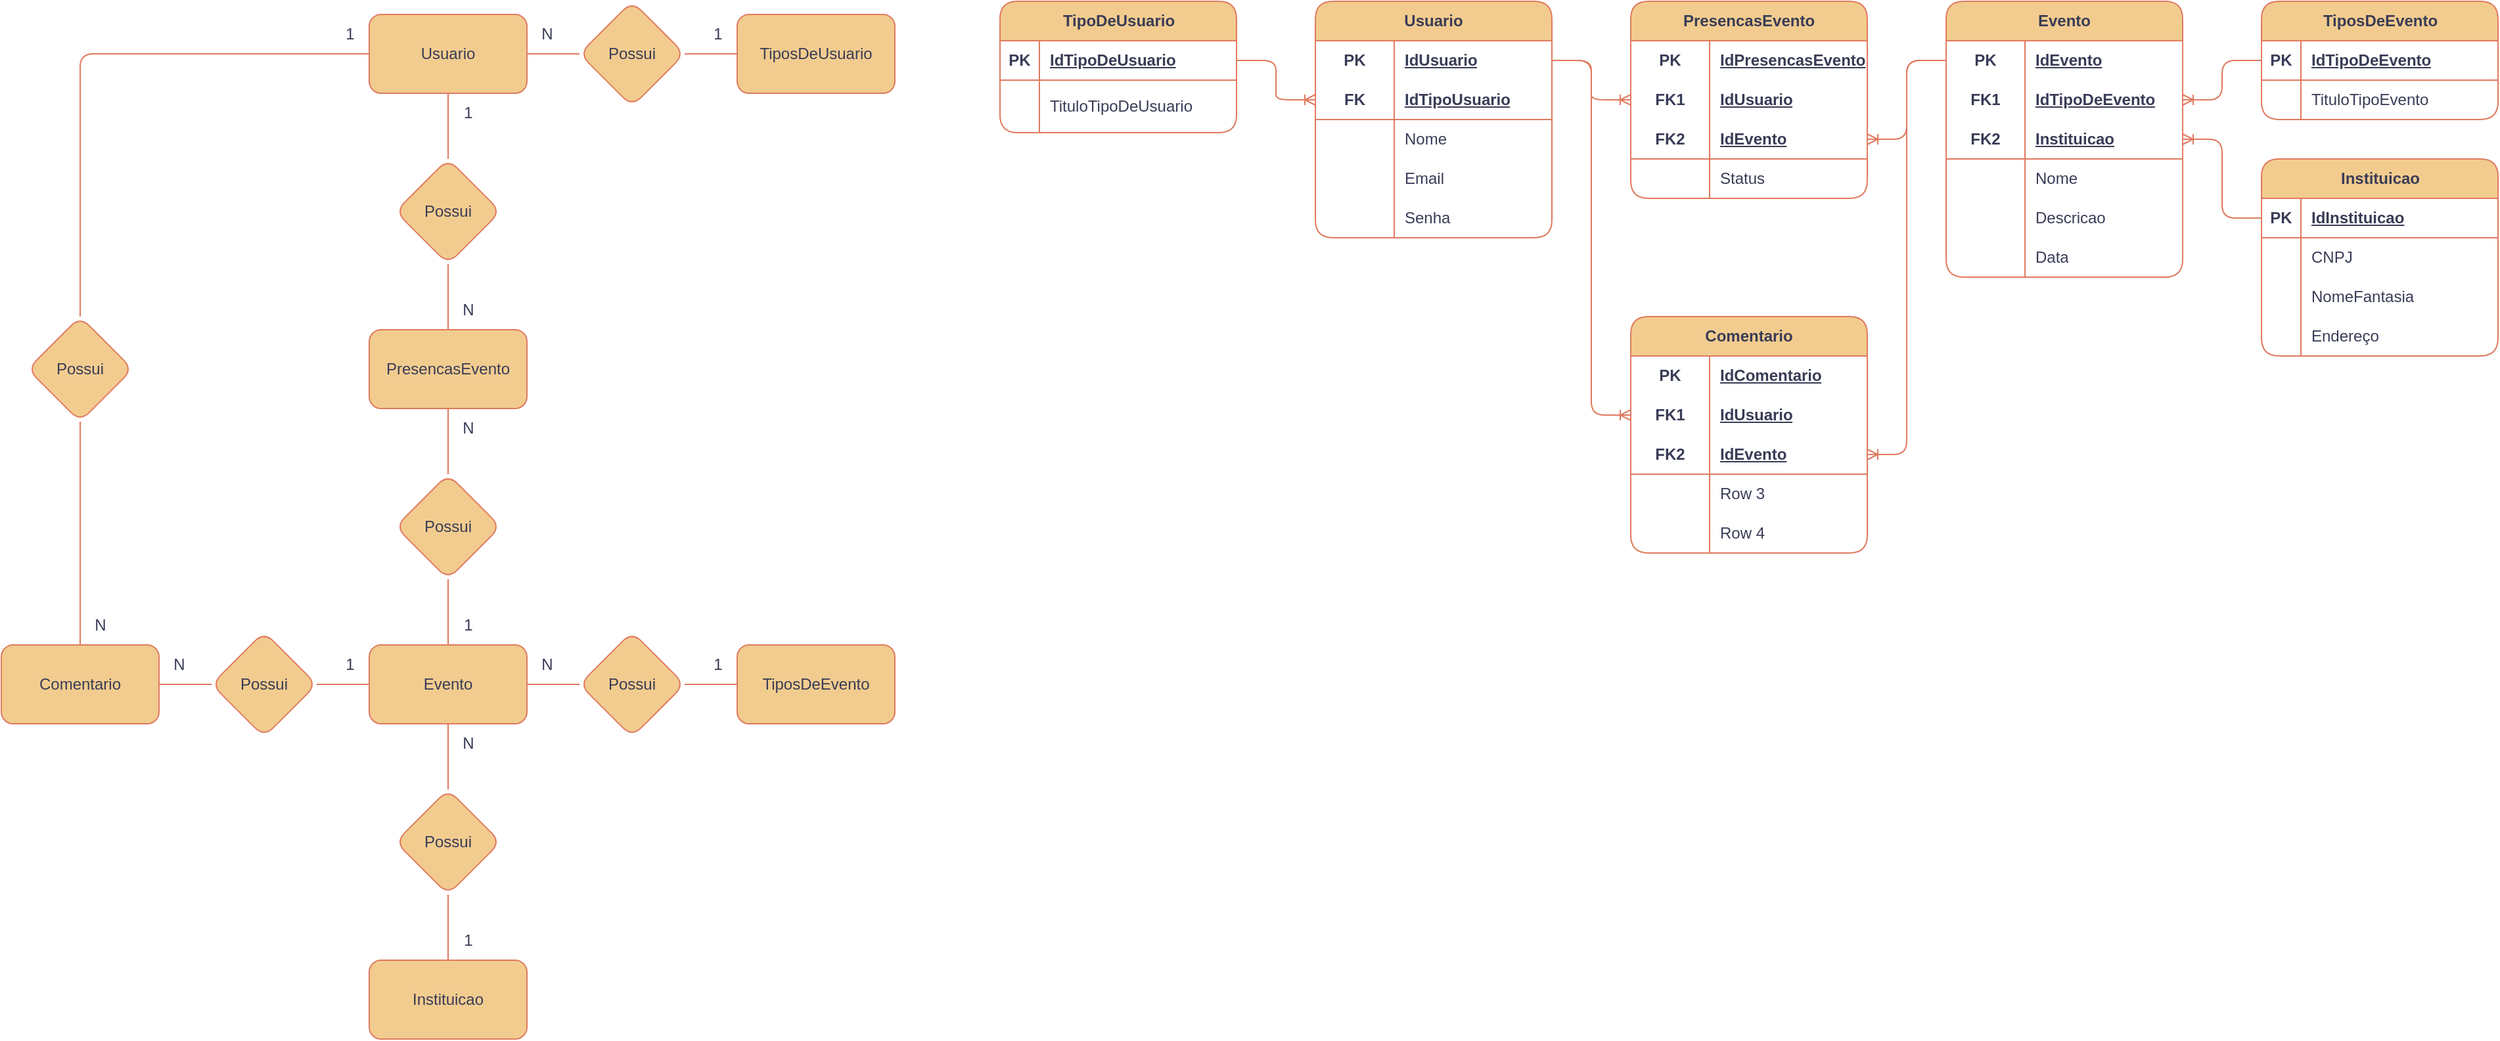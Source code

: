 <mxfile version="21.6.8" type="device">
  <diagram name="Página-1" id="lnvnW1QZUYGKc-hK9_hn">
    <mxGraphModel dx="1877" dy="542" grid="1" gridSize="10" guides="1" tooltips="1" connect="1" arrows="1" fold="1" page="1" pageScale="1" pageWidth="827" pageHeight="1169" math="0" shadow="0">
      <root>
        <mxCell id="0" />
        <mxCell id="1" parent="0" />
        <mxCell id="_QtvS3C5b3wOYwOxJB8v-13" value="" style="edgeStyle=orthogonalEdgeStyle;rounded=1;orthogonalLoop=1;jettySize=auto;html=1;endArrow=none;endFill=0;labelBackgroundColor=none;strokeColor=#E07A5F;fontColor=default;" parent="1" source="_QtvS3C5b3wOYwOxJB8v-1" target="_QtvS3C5b3wOYwOxJB8v-11" edge="1">
          <mxGeometry relative="1" as="geometry" />
        </mxCell>
        <mxCell id="_QtvS3C5b3wOYwOxJB8v-16" value="" style="edgeStyle=orthogonalEdgeStyle;rounded=1;orthogonalLoop=1;jettySize=auto;html=1;endArrow=none;endFill=0;labelBackgroundColor=none;strokeColor=#E07A5F;fontColor=default;" parent="1" source="_QtvS3C5b3wOYwOxJB8v-1" target="_QtvS3C5b3wOYwOxJB8v-15" edge="1">
          <mxGeometry relative="1" as="geometry" />
        </mxCell>
        <mxCell id="_QtvS3C5b3wOYwOxJB8v-34" style="edgeStyle=orthogonalEdgeStyle;rounded=1;orthogonalLoop=1;jettySize=auto;html=1;exitX=0;exitY=0.5;exitDx=0;exitDy=0;entryX=0.5;entryY=0;entryDx=0;entryDy=0;endArrow=none;endFill=0;labelBackgroundColor=none;strokeColor=#E07A5F;fontColor=default;" parent="1" source="_QtvS3C5b3wOYwOxJB8v-1" target="_QtvS3C5b3wOYwOxJB8v-33" edge="1">
          <mxGeometry relative="1" as="geometry" />
        </mxCell>
        <mxCell id="_QtvS3C5b3wOYwOxJB8v-1" value="Usuario" style="whiteSpace=wrap;html=1;rounded=1;labelBackgroundColor=none;fillColor=#F2CC8F;strokeColor=#E07A5F;fontColor=#393C56;" parent="1" vertex="1">
          <mxGeometry x="-520" y="50" width="120" height="60" as="geometry" />
        </mxCell>
        <mxCell id="_QtvS3C5b3wOYwOxJB8v-2" value="TiposDeUsuario" style="rounded=1;whiteSpace=wrap;html=1;labelBackgroundColor=none;fillColor=#F2CC8F;strokeColor=#E07A5F;fontColor=#393C56;" parent="1" vertex="1">
          <mxGeometry x="-240" y="50" width="120" height="60" as="geometry" />
        </mxCell>
        <mxCell id="_QtvS3C5b3wOYwOxJB8v-22" value="" style="edgeStyle=orthogonalEdgeStyle;rounded=1;orthogonalLoop=1;jettySize=auto;html=1;endArrow=none;endFill=0;labelBackgroundColor=none;strokeColor=#E07A5F;fontColor=default;" parent="1" source="_QtvS3C5b3wOYwOxJB8v-4" target="_QtvS3C5b3wOYwOxJB8v-21" edge="1">
          <mxGeometry relative="1" as="geometry" />
        </mxCell>
        <mxCell id="_QtvS3C5b3wOYwOxJB8v-25" value="" style="edgeStyle=orthogonalEdgeStyle;rounded=1;orthogonalLoop=1;jettySize=auto;html=1;endArrow=none;endFill=0;labelBackgroundColor=none;strokeColor=#E07A5F;fontColor=default;" parent="1" source="_QtvS3C5b3wOYwOxJB8v-4" target="_QtvS3C5b3wOYwOxJB8v-24" edge="1">
          <mxGeometry relative="1" as="geometry" />
        </mxCell>
        <mxCell id="_QtvS3C5b3wOYwOxJB8v-30" value="" style="edgeStyle=orthogonalEdgeStyle;rounded=1;orthogonalLoop=1;jettySize=auto;html=1;endArrow=none;endFill=0;labelBackgroundColor=none;strokeColor=#E07A5F;fontColor=default;" parent="1" source="_QtvS3C5b3wOYwOxJB8v-4" target="_QtvS3C5b3wOYwOxJB8v-28" edge="1">
          <mxGeometry relative="1" as="geometry" />
        </mxCell>
        <mxCell id="_QtvS3C5b3wOYwOxJB8v-4" value="Evento" style="whiteSpace=wrap;html=1;rounded=1;labelBackgroundColor=none;fillColor=#F2CC8F;strokeColor=#E07A5F;fontColor=#393C56;" parent="1" vertex="1">
          <mxGeometry x="-520" y="530" width="120" height="60" as="geometry" />
        </mxCell>
        <mxCell id="_QtvS3C5b3wOYwOxJB8v-5" value="TiposDeEvento" style="whiteSpace=wrap;html=1;rounded=1;labelBackgroundColor=none;fillColor=#F2CC8F;strokeColor=#E07A5F;fontColor=#393C56;" parent="1" vertex="1">
          <mxGeometry x="-240" y="530" width="120" height="60" as="geometry" />
        </mxCell>
        <mxCell id="_QtvS3C5b3wOYwOxJB8v-19" value="" style="edgeStyle=orthogonalEdgeStyle;rounded=1;orthogonalLoop=1;jettySize=auto;html=1;endArrow=none;endFill=0;labelBackgroundColor=none;strokeColor=#E07A5F;fontColor=default;" parent="1" source="_QtvS3C5b3wOYwOxJB8v-6" target="_QtvS3C5b3wOYwOxJB8v-18" edge="1">
          <mxGeometry relative="1" as="geometry" />
        </mxCell>
        <mxCell id="_QtvS3C5b3wOYwOxJB8v-6" value="PresencasEvento" style="whiteSpace=wrap;html=1;rounded=1;labelBackgroundColor=none;fillColor=#F2CC8F;strokeColor=#E07A5F;fontColor=#393C56;" parent="1" vertex="1">
          <mxGeometry x="-520" y="290" width="120" height="60" as="geometry" />
        </mxCell>
        <mxCell id="_QtvS3C5b3wOYwOxJB8v-7" value="Instituicao" style="whiteSpace=wrap;html=1;rounded=1;labelBackgroundColor=none;fillColor=#F2CC8F;strokeColor=#E07A5F;fontColor=#393C56;" parent="1" vertex="1">
          <mxGeometry x="-520" y="770" width="120" height="60" as="geometry" />
        </mxCell>
        <mxCell id="_QtvS3C5b3wOYwOxJB8v-8" value="Comentario" style="whiteSpace=wrap;html=1;rounded=1;labelBackgroundColor=none;fillColor=#F2CC8F;strokeColor=#E07A5F;fontColor=#393C56;" parent="1" vertex="1">
          <mxGeometry x="-800" y="530" width="120" height="60" as="geometry" />
        </mxCell>
        <mxCell id="_QtvS3C5b3wOYwOxJB8v-14" value="" style="edgeStyle=orthogonalEdgeStyle;rounded=1;orthogonalLoop=1;jettySize=auto;html=1;endArrow=none;endFill=0;labelBackgroundColor=none;strokeColor=#E07A5F;fontColor=default;" parent="1" source="_QtvS3C5b3wOYwOxJB8v-11" target="_QtvS3C5b3wOYwOxJB8v-2" edge="1">
          <mxGeometry relative="1" as="geometry" />
        </mxCell>
        <mxCell id="_QtvS3C5b3wOYwOxJB8v-11" value="Possui" style="rhombus;whiteSpace=wrap;html=1;rounded=1;labelBackgroundColor=none;fillColor=#F2CC8F;strokeColor=#E07A5F;fontColor=#393C56;" parent="1" vertex="1">
          <mxGeometry x="-360" y="40" width="80" height="80" as="geometry" />
        </mxCell>
        <mxCell id="_QtvS3C5b3wOYwOxJB8v-17" value="" style="edgeStyle=orthogonalEdgeStyle;rounded=1;orthogonalLoop=1;jettySize=auto;html=1;endArrow=none;endFill=0;labelBackgroundColor=none;strokeColor=#E07A5F;fontColor=default;" parent="1" source="_QtvS3C5b3wOYwOxJB8v-15" target="_QtvS3C5b3wOYwOxJB8v-6" edge="1">
          <mxGeometry relative="1" as="geometry" />
        </mxCell>
        <mxCell id="_QtvS3C5b3wOYwOxJB8v-15" value="Possui" style="rhombus;whiteSpace=wrap;html=1;rounded=1;labelBackgroundColor=none;fillColor=#F2CC8F;strokeColor=#E07A5F;fontColor=#393C56;" parent="1" vertex="1">
          <mxGeometry x="-500" y="160" width="80" height="80" as="geometry" />
        </mxCell>
        <mxCell id="_QtvS3C5b3wOYwOxJB8v-20" value="" style="edgeStyle=orthogonalEdgeStyle;rounded=1;orthogonalLoop=1;jettySize=auto;html=1;endArrow=none;endFill=0;labelBackgroundColor=none;strokeColor=#E07A5F;fontColor=default;" parent="1" source="_QtvS3C5b3wOYwOxJB8v-18" target="_QtvS3C5b3wOYwOxJB8v-4" edge="1">
          <mxGeometry relative="1" as="geometry" />
        </mxCell>
        <mxCell id="_QtvS3C5b3wOYwOxJB8v-18" value="Possui" style="rhombus;whiteSpace=wrap;html=1;rounded=1;labelBackgroundColor=none;fillColor=#F2CC8F;strokeColor=#E07A5F;fontColor=#393C56;" parent="1" vertex="1">
          <mxGeometry x="-500" y="400" width="80" height="80" as="geometry" />
        </mxCell>
        <mxCell id="_QtvS3C5b3wOYwOxJB8v-23" value="" style="edgeStyle=orthogonalEdgeStyle;rounded=1;orthogonalLoop=1;jettySize=auto;html=1;endArrow=none;endFill=0;labelBackgroundColor=none;strokeColor=#E07A5F;fontColor=default;" parent="1" source="_QtvS3C5b3wOYwOxJB8v-21" target="_QtvS3C5b3wOYwOxJB8v-5" edge="1">
          <mxGeometry relative="1" as="geometry" />
        </mxCell>
        <mxCell id="_QtvS3C5b3wOYwOxJB8v-21" value="Possui" style="rhombus;whiteSpace=wrap;html=1;rounded=1;labelBackgroundColor=none;fillColor=#F2CC8F;strokeColor=#E07A5F;fontColor=#393C56;" parent="1" vertex="1">
          <mxGeometry x="-360" y="520" width="80" height="80" as="geometry" />
        </mxCell>
        <mxCell id="_QtvS3C5b3wOYwOxJB8v-26" value="" style="edgeStyle=orthogonalEdgeStyle;rounded=1;orthogonalLoop=1;jettySize=auto;html=1;endArrow=none;endFill=0;labelBackgroundColor=none;strokeColor=#E07A5F;fontColor=default;" parent="1" source="_QtvS3C5b3wOYwOxJB8v-24" target="_QtvS3C5b3wOYwOxJB8v-7" edge="1">
          <mxGeometry relative="1" as="geometry" />
        </mxCell>
        <mxCell id="_QtvS3C5b3wOYwOxJB8v-24" value="Possui" style="rhombus;whiteSpace=wrap;html=1;rounded=1;labelBackgroundColor=none;fillColor=#F2CC8F;strokeColor=#E07A5F;fontColor=#393C56;" parent="1" vertex="1">
          <mxGeometry x="-500" y="640" width="80" height="80" as="geometry" />
        </mxCell>
        <mxCell id="_QtvS3C5b3wOYwOxJB8v-31" value="" style="edgeStyle=orthogonalEdgeStyle;rounded=1;orthogonalLoop=1;jettySize=auto;html=1;endArrow=none;endFill=0;labelBackgroundColor=none;strokeColor=#E07A5F;fontColor=default;" parent="1" source="_QtvS3C5b3wOYwOxJB8v-28" target="_QtvS3C5b3wOYwOxJB8v-8" edge="1">
          <mxGeometry relative="1" as="geometry" />
        </mxCell>
        <mxCell id="_QtvS3C5b3wOYwOxJB8v-28" value="Possui" style="rhombus;whiteSpace=wrap;html=1;rounded=1;labelBackgroundColor=none;fillColor=#F2CC8F;strokeColor=#E07A5F;fontColor=#393C56;" parent="1" vertex="1">
          <mxGeometry x="-640" y="520" width="80" height="80" as="geometry" />
        </mxCell>
        <mxCell id="_QtvS3C5b3wOYwOxJB8v-35" style="edgeStyle=orthogonalEdgeStyle;rounded=1;orthogonalLoop=1;jettySize=auto;html=1;exitX=0.5;exitY=1;exitDx=0;exitDy=0;entryX=0.5;entryY=0;entryDx=0;entryDy=0;endArrow=none;endFill=0;labelBackgroundColor=none;strokeColor=#E07A5F;fontColor=default;" parent="1" source="_QtvS3C5b3wOYwOxJB8v-33" target="_QtvS3C5b3wOYwOxJB8v-8" edge="1">
          <mxGeometry relative="1" as="geometry" />
        </mxCell>
        <mxCell id="_QtvS3C5b3wOYwOxJB8v-33" value="Possui" style="rhombus;whiteSpace=wrap;html=1;rounded=1;labelBackgroundColor=none;fillColor=#F2CC8F;strokeColor=#E07A5F;fontColor=#393C56;" parent="1" vertex="1">
          <mxGeometry x="-780" y="280" width="80" height="80" as="geometry" />
        </mxCell>
        <mxCell id="_QtvS3C5b3wOYwOxJB8v-38" value="N" style="text;html=1;align=center;verticalAlign=middle;resizable=0;points=[];autosize=1;strokeColor=none;fillColor=none;rounded=1;labelBackgroundColor=none;fontColor=#393C56;" parent="1" vertex="1">
          <mxGeometry x="-400" y="50" width="30" height="30" as="geometry" />
        </mxCell>
        <mxCell id="_QtvS3C5b3wOYwOxJB8v-39" value="1" style="text;html=1;align=center;verticalAlign=middle;resizable=0;points=[];autosize=1;strokeColor=none;fillColor=none;rounded=1;labelBackgroundColor=none;fontColor=#393C56;" parent="1" vertex="1">
          <mxGeometry x="-270" y="50" width="30" height="30" as="geometry" />
        </mxCell>
        <mxCell id="_QtvS3C5b3wOYwOxJB8v-40" value="1" style="text;html=1;align=center;verticalAlign=middle;resizable=0;points=[];autosize=1;strokeColor=none;fillColor=none;rounded=1;labelBackgroundColor=none;fontColor=#393C56;" parent="1" vertex="1">
          <mxGeometry x="-460" y="110" width="30" height="30" as="geometry" />
        </mxCell>
        <mxCell id="_QtvS3C5b3wOYwOxJB8v-41" value="N" style="text;html=1;align=center;verticalAlign=middle;resizable=0;points=[];autosize=1;strokeColor=none;fillColor=none;rounded=1;labelBackgroundColor=none;fontColor=#393C56;" parent="1" vertex="1">
          <mxGeometry x="-460" y="260" width="30" height="30" as="geometry" />
        </mxCell>
        <mxCell id="_QtvS3C5b3wOYwOxJB8v-42" value="N" style="text;html=1;align=center;verticalAlign=middle;resizable=0;points=[];autosize=1;strokeColor=none;fillColor=none;rounded=1;labelBackgroundColor=none;fontColor=#393C56;" parent="1" vertex="1">
          <mxGeometry x="-460" y="350" width="30" height="30" as="geometry" />
        </mxCell>
        <mxCell id="_QtvS3C5b3wOYwOxJB8v-43" value="1" style="text;html=1;align=center;verticalAlign=middle;resizable=0;points=[];autosize=1;strokeColor=none;fillColor=none;rounded=1;labelBackgroundColor=none;fontColor=#393C56;" parent="1" vertex="1">
          <mxGeometry x="-460" y="500" width="30" height="30" as="geometry" />
        </mxCell>
        <mxCell id="_QtvS3C5b3wOYwOxJB8v-44" value="N" style="text;html=1;align=center;verticalAlign=middle;resizable=0;points=[];autosize=1;strokeColor=none;fillColor=none;rounded=1;labelBackgroundColor=none;fontColor=#393C56;" parent="1" vertex="1">
          <mxGeometry x="-460" y="590" width="30" height="30" as="geometry" />
        </mxCell>
        <mxCell id="_QtvS3C5b3wOYwOxJB8v-45" value="1" style="text;html=1;align=center;verticalAlign=middle;resizable=0;points=[];autosize=1;strokeColor=none;fillColor=none;rounded=1;labelBackgroundColor=none;fontColor=#393C56;" parent="1" vertex="1">
          <mxGeometry x="-460" y="740" width="30" height="30" as="geometry" />
        </mxCell>
        <mxCell id="_QtvS3C5b3wOYwOxJB8v-46" value="1" style="text;html=1;align=center;verticalAlign=middle;resizable=0;points=[];autosize=1;strokeColor=none;fillColor=none;rounded=1;labelBackgroundColor=none;fontColor=#393C56;" parent="1" vertex="1">
          <mxGeometry x="-550" y="50" width="30" height="30" as="geometry" />
        </mxCell>
        <mxCell id="_QtvS3C5b3wOYwOxJB8v-47" value="N" style="text;html=1;align=center;verticalAlign=middle;resizable=0;points=[];autosize=1;strokeColor=none;fillColor=none;rounded=1;labelBackgroundColor=none;fontColor=#393C56;" parent="1" vertex="1">
          <mxGeometry x="-740" y="500" width="30" height="30" as="geometry" />
        </mxCell>
        <mxCell id="_QtvS3C5b3wOYwOxJB8v-48" value="N" style="text;html=1;align=center;verticalAlign=middle;resizable=0;points=[];autosize=1;strokeColor=none;fillColor=none;rounded=1;labelBackgroundColor=none;fontColor=#393C56;" parent="1" vertex="1">
          <mxGeometry x="-400" y="530" width="30" height="30" as="geometry" />
        </mxCell>
        <mxCell id="_QtvS3C5b3wOYwOxJB8v-49" value="1" style="text;html=1;align=center;verticalAlign=middle;resizable=0;points=[];autosize=1;strokeColor=none;fillColor=none;rounded=1;labelBackgroundColor=none;fontColor=#393C56;" parent="1" vertex="1">
          <mxGeometry x="-270" y="530" width="30" height="30" as="geometry" />
        </mxCell>
        <mxCell id="_QtvS3C5b3wOYwOxJB8v-50" value="N" style="text;html=1;align=center;verticalAlign=middle;resizable=0;points=[];autosize=1;strokeColor=none;fillColor=none;rounded=1;labelBackgroundColor=none;fontColor=#393C56;" parent="1" vertex="1">
          <mxGeometry x="-680" y="530" width="30" height="30" as="geometry" />
        </mxCell>
        <mxCell id="_QtvS3C5b3wOYwOxJB8v-51" value="1" style="text;html=1;align=center;verticalAlign=middle;resizable=0;points=[];autosize=1;strokeColor=none;fillColor=none;rounded=1;labelBackgroundColor=none;fontColor=#393C56;" parent="1" vertex="1">
          <mxGeometry x="-550" y="530" width="30" height="30" as="geometry" />
        </mxCell>
        <mxCell id="_QtvS3C5b3wOYwOxJB8v-53" value="TipoDeUsuario" style="shape=table;startSize=30;container=1;collapsible=1;childLayout=tableLayout;fixedRows=1;rowLines=0;fontStyle=1;align=center;resizeLast=1;html=1;rounded=1;labelBackgroundColor=none;fillColor=#F2CC8F;strokeColor=#E07A5F;fontColor=#393C56;" parent="1" vertex="1">
          <mxGeometry x="-40" y="40" width="180" height="100" as="geometry">
            <mxRectangle x="-30" y="30" width="130" height="30" as="alternateBounds" />
          </mxGeometry>
        </mxCell>
        <mxCell id="_QtvS3C5b3wOYwOxJB8v-54" value="" style="shape=tableRow;horizontal=0;startSize=0;swimlaneHead=0;swimlaneBody=0;fillColor=none;collapsible=0;dropTarget=0;points=[[0,0.5],[1,0.5]];portConstraint=eastwest;top=0;left=0;right=0;bottom=1;rounded=1;labelBackgroundColor=none;strokeColor=#E07A5F;fontColor=#393C56;" parent="_QtvS3C5b3wOYwOxJB8v-53" vertex="1">
          <mxGeometry y="30" width="180" height="30" as="geometry" />
        </mxCell>
        <mxCell id="_QtvS3C5b3wOYwOxJB8v-55" value="PK" style="shape=partialRectangle;connectable=0;fillColor=none;top=0;left=0;bottom=0;right=0;fontStyle=1;overflow=hidden;whiteSpace=wrap;html=1;rounded=1;labelBackgroundColor=none;strokeColor=#E07A5F;fontColor=#393C56;" parent="_QtvS3C5b3wOYwOxJB8v-54" vertex="1">
          <mxGeometry width="30" height="30" as="geometry">
            <mxRectangle width="30" height="30" as="alternateBounds" />
          </mxGeometry>
        </mxCell>
        <mxCell id="_QtvS3C5b3wOYwOxJB8v-56" value="IdTipoDeUsuario" style="shape=partialRectangle;connectable=0;fillColor=none;top=0;left=0;bottom=0;right=0;align=left;spacingLeft=6;fontStyle=5;overflow=hidden;whiteSpace=wrap;html=1;rounded=1;labelBackgroundColor=none;strokeColor=#E07A5F;fontColor=#393C56;" parent="_QtvS3C5b3wOYwOxJB8v-54" vertex="1">
          <mxGeometry x="30" width="150" height="30" as="geometry">
            <mxRectangle width="150" height="30" as="alternateBounds" />
          </mxGeometry>
        </mxCell>
        <mxCell id="_QtvS3C5b3wOYwOxJB8v-57" value="" style="shape=tableRow;horizontal=0;startSize=0;swimlaneHead=0;swimlaneBody=0;fillColor=none;collapsible=0;dropTarget=0;points=[[0,0.5],[1,0.5]];portConstraint=eastwest;top=0;left=0;right=0;bottom=0;rounded=1;labelBackgroundColor=none;strokeColor=#E07A5F;fontColor=#393C56;" parent="_QtvS3C5b3wOYwOxJB8v-53" vertex="1">
          <mxGeometry y="60" width="180" height="40" as="geometry" />
        </mxCell>
        <mxCell id="_QtvS3C5b3wOYwOxJB8v-58" value="" style="shape=partialRectangle;connectable=0;fillColor=none;top=0;left=0;bottom=0;right=0;editable=1;overflow=hidden;whiteSpace=wrap;html=1;rounded=1;labelBackgroundColor=none;strokeColor=#E07A5F;fontColor=#393C56;" parent="_QtvS3C5b3wOYwOxJB8v-57" vertex="1">
          <mxGeometry width="30" height="40" as="geometry">
            <mxRectangle width="30" height="40" as="alternateBounds" />
          </mxGeometry>
        </mxCell>
        <mxCell id="_QtvS3C5b3wOYwOxJB8v-59" value="TituloTipoDeUsuario" style="shape=partialRectangle;connectable=0;fillColor=none;top=0;left=0;bottom=0;right=0;align=left;spacingLeft=6;overflow=hidden;whiteSpace=wrap;html=1;rounded=1;labelBackgroundColor=none;strokeColor=#E07A5F;fontColor=#393C56;" parent="_QtvS3C5b3wOYwOxJB8v-57" vertex="1">
          <mxGeometry x="30" width="150" height="40" as="geometry">
            <mxRectangle width="150" height="40" as="alternateBounds" />
          </mxGeometry>
        </mxCell>
        <mxCell id="_QtvS3C5b3wOYwOxJB8v-68" value="Usuario" style="shape=table;startSize=30;container=1;collapsible=1;childLayout=tableLayout;fixedRows=1;rowLines=0;fontStyle=1;align=center;resizeLast=1;html=1;whiteSpace=wrap;rounded=1;labelBackgroundColor=none;fillColor=#F2CC8F;strokeColor=#E07A5F;fontColor=#393C56;" parent="1" vertex="1">
          <mxGeometry x="200" y="40" width="180" height="180" as="geometry">
            <mxRectangle x="240" y="20" width="90" height="30" as="alternateBounds" />
          </mxGeometry>
        </mxCell>
        <mxCell id="_QtvS3C5b3wOYwOxJB8v-69" value="" style="shape=tableRow;horizontal=0;startSize=0;swimlaneHead=0;swimlaneBody=0;fillColor=none;collapsible=0;dropTarget=0;points=[[0,0.5],[1,0.5]];portConstraint=eastwest;top=0;left=0;right=0;bottom=0;html=1;rounded=1;labelBackgroundColor=none;strokeColor=#E07A5F;fontColor=#393C56;" parent="_QtvS3C5b3wOYwOxJB8v-68" vertex="1">
          <mxGeometry y="30" width="180" height="30" as="geometry" />
        </mxCell>
        <mxCell id="_QtvS3C5b3wOYwOxJB8v-70" value="PK" style="shape=partialRectangle;connectable=0;fillColor=none;top=0;left=0;bottom=0;right=0;fontStyle=1;overflow=hidden;html=1;whiteSpace=wrap;rounded=1;labelBackgroundColor=none;strokeColor=#E07A5F;fontColor=#393C56;" parent="_QtvS3C5b3wOYwOxJB8v-69" vertex="1">
          <mxGeometry width="60" height="30" as="geometry">
            <mxRectangle width="60" height="30" as="alternateBounds" />
          </mxGeometry>
        </mxCell>
        <mxCell id="_QtvS3C5b3wOYwOxJB8v-71" value="IdUsuario" style="shape=partialRectangle;connectable=0;fillColor=none;top=0;left=0;bottom=0;right=0;align=left;spacingLeft=6;fontStyle=5;overflow=hidden;html=1;whiteSpace=wrap;rounded=1;labelBackgroundColor=none;strokeColor=#E07A5F;fontColor=#393C56;" parent="_QtvS3C5b3wOYwOxJB8v-69" vertex="1">
          <mxGeometry x="60" width="120" height="30" as="geometry">
            <mxRectangle width="120" height="30" as="alternateBounds" />
          </mxGeometry>
        </mxCell>
        <mxCell id="_QtvS3C5b3wOYwOxJB8v-72" value="" style="shape=tableRow;horizontal=0;startSize=0;swimlaneHead=0;swimlaneBody=0;fillColor=none;collapsible=0;dropTarget=0;points=[[0,0.5],[1,0.5]];portConstraint=eastwest;top=0;left=0;right=0;bottom=1;html=1;rounded=1;labelBackgroundColor=none;strokeColor=#E07A5F;fontColor=#393C56;" parent="_QtvS3C5b3wOYwOxJB8v-68" vertex="1">
          <mxGeometry y="60" width="180" height="30" as="geometry" />
        </mxCell>
        <mxCell id="_QtvS3C5b3wOYwOxJB8v-73" value="FK" style="shape=partialRectangle;connectable=0;fillColor=none;top=0;left=0;bottom=0;right=0;fontStyle=1;overflow=hidden;html=1;whiteSpace=wrap;rounded=1;labelBackgroundColor=none;strokeColor=#E07A5F;fontColor=#393C56;" parent="_QtvS3C5b3wOYwOxJB8v-72" vertex="1">
          <mxGeometry width="60" height="30" as="geometry">
            <mxRectangle width="60" height="30" as="alternateBounds" />
          </mxGeometry>
        </mxCell>
        <mxCell id="_QtvS3C5b3wOYwOxJB8v-74" value="IdTipoUsuario" style="shape=partialRectangle;connectable=0;fillColor=none;top=0;left=0;bottom=0;right=0;align=left;spacingLeft=6;fontStyle=5;overflow=hidden;html=1;whiteSpace=wrap;rounded=1;labelBackgroundColor=none;strokeColor=#E07A5F;fontColor=#393C56;" parent="_QtvS3C5b3wOYwOxJB8v-72" vertex="1">
          <mxGeometry x="60" width="120" height="30" as="geometry">
            <mxRectangle width="120" height="30" as="alternateBounds" />
          </mxGeometry>
        </mxCell>
        <mxCell id="_QtvS3C5b3wOYwOxJB8v-75" value="" style="shape=tableRow;horizontal=0;startSize=0;swimlaneHead=0;swimlaneBody=0;fillColor=none;collapsible=0;dropTarget=0;points=[[0,0.5],[1,0.5]];portConstraint=eastwest;top=0;left=0;right=0;bottom=0;html=1;rounded=1;labelBackgroundColor=none;strokeColor=#E07A5F;fontColor=#393C56;" parent="_QtvS3C5b3wOYwOxJB8v-68" vertex="1">
          <mxGeometry y="90" width="180" height="30" as="geometry" />
        </mxCell>
        <mxCell id="_QtvS3C5b3wOYwOxJB8v-76" value="" style="shape=partialRectangle;connectable=0;fillColor=none;top=0;left=0;bottom=0;right=0;editable=1;overflow=hidden;html=1;whiteSpace=wrap;rounded=1;labelBackgroundColor=none;strokeColor=#E07A5F;fontColor=#393C56;" parent="_QtvS3C5b3wOYwOxJB8v-75" vertex="1">
          <mxGeometry width="60" height="30" as="geometry">
            <mxRectangle width="60" height="30" as="alternateBounds" />
          </mxGeometry>
        </mxCell>
        <mxCell id="_QtvS3C5b3wOYwOxJB8v-77" value="Nome" style="shape=partialRectangle;connectable=0;fillColor=none;top=0;left=0;bottom=0;right=0;align=left;spacingLeft=6;overflow=hidden;html=1;whiteSpace=wrap;rounded=1;labelBackgroundColor=none;strokeColor=#E07A5F;fontColor=#393C56;" parent="_QtvS3C5b3wOYwOxJB8v-75" vertex="1">
          <mxGeometry x="60" width="120" height="30" as="geometry">
            <mxRectangle width="120" height="30" as="alternateBounds" />
          </mxGeometry>
        </mxCell>
        <mxCell id="_QtvS3C5b3wOYwOxJB8v-78" value="" style="shape=tableRow;horizontal=0;startSize=0;swimlaneHead=0;swimlaneBody=0;fillColor=none;collapsible=0;dropTarget=0;points=[[0,0.5],[1,0.5]];portConstraint=eastwest;top=0;left=0;right=0;bottom=0;html=1;rounded=1;labelBackgroundColor=none;strokeColor=#E07A5F;fontColor=#393C56;" parent="_QtvS3C5b3wOYwOxJB8v-68" vertex="1">
          <mxGeometry y="120" width="180" height="30" as="geometry" />
        </mxCell>
        <mxCell id="_QtvS3C5b3wOYwOxJB8v-79" value="" style="shape=partialRectangle;connectable=0;fillColor=none;top=0;left=0;bottom=0;right=0;editable=1;overflow=hidden;html=1;whiteSpace=wrap;rounded=1;labelBackgroundColor=none;strokeColor=#E07A5F;fontColor=#393C56;" parent="_QtvS3C5b3wOYwOxJB8v-78" vertex="1">
          <mxGeometry width="60" height="30" as="geometry">
            <mxRectangle width="60" height="30" as="alternateBounds" />
          </mxGeometry>
        </mxCell>
        <mxCell id="_QtvS3C5b3wOYwOxJB8v-80" value="Email" style="shape=partialRectangle;connectable=0;fillColor=none;top=0;left=0;bottom=0;right=0;align=left;spacingLeft=6;overflow=hidden;html=1;whiteSpace=wrap;rounded=1;labelBackgroundColor=none;strokeColor=#E07A5F;fontColor=#393C56;" parent="_QtvS3C5b3wOYwOxJB8v-78" vertex="1">
          <mxGeometry x="60" width="120" height="30" as="geometry">
            <mxRectangle width="120" height="30" as="alternateBounds" />
          </mxGeometry>
        </mxCell>
        <mxCell id="_QtvS3C5b3wOYwOxJB8v-100" style="shape=tableRow;horizontal=0;startSize=0;swimlaneHead=0;swimlaneBody=0;fillColor=none;collapsible=0;dropTarget=0;points=[[0,0.5],[1,0.5]];portConstraint=eastwest;top=0;left=0;right=0;bottom=0;html=1;rounded=1;labelBackgroundColor=none;strokeColor=#E07A5F;fontColor=#393C56;" parent="_QtvS3C5b3wOYwOxJB8v-68" vertex="1">
          <mxGeometry y="150" width="180" height="30" as="geometry" />
        </mxCell>
        <mxCell id="_QtvS3C5b3wOYwOxJB8v-101" style="shape=partialRectangle;connectable=0;fillColor=none;top=0;left=0;bottom=0;right=0;editable=1;overflow=hidden;html=1;whiteSpace=wrap;rounded=1;labelBackgroundColor=none;strokeColor=#E07A5F;fontColor=#393C56;" parent="_QtvS3C5b3wOYwOxJB8v-100" vertex="1">
          <mxGeometry width="60" height="30" as="geometry">
            <mxRectangle width="60" height="30" as="alternateBounds" />
          </mxGeometry>
        </mxCell>
        <mxCell id="_QtvS3C5b3wOYwOxJB8v-102" value="Senha" style="shape=partialRectangle;connectable=0;fillColor=none;top=0;left=0;bottom=0;right=0;align=left;spacingLeft=6;overflow=hidden;html=1;whiteSpace=wrap;rounded=1;labelBackgroundColor=none;strokeColor=#E07A5F;fontColor=#393C56;" parent="_QtvS3C5b3wOYwOxJB8v-100" vertex="1">
          <mxGeometry x="60" width="120" height="30" as="geometry">
            <mxRectangle width="120" height="30" as="alternateBounds" />
          </mxGeometry>
        </mxCell>
        <mxCell id="_QtvS3C5b3wOYwOxJB8v-86" value="PresencasEvento" style="shape=table;startSize=30;container=1;collapsible=1;childLayout=tableLayout;fixedRows=1;rowLines=0;fontStyle=1;align=center;resizeLast=1;html=1;whiteSpace=wrap;rounded=1;labelBackgroundColor=none;fillColor=#F2CC8F;strokeColor=#E07A5F;fontColor=#393C56;" parent="1" vertex="1">
          <mxGeometry x="440" y="40" width="180" height="150" as="geometry">
            <mxRectangle x="480" y="30" width="140" height="30" as="alternateBounds" />
          </mxGeometry>
        </mxCell>
        <mxCell id="_QtvS3C5b3wOYwOxJB8v-103" style="shape=tableRow;horizontal=0;startSize=0;swimlaneHead=0;swimlaneBody=0;fillColor=none;collapsible=0;dropTarget=0;points=[[0,0.5],[1,0.5]];portConstraint=eastwest;top=0;left=0;right=0;bottom=0;html=1;rounded=1;labelBackgroundColor=none;strokeColor=#E07A5F;fontColor=#393C56;" parent="_QtvS3C5b3wOYwOxJB8v-86" vertex="1">
          <mxGeometry y="30" width="180" height="30" as="geometry" />
        </mxCell>
        <mxCell id="_QtvS3C5b3wOYwOxJB8v-104" value="PK" style="shape=partialRectangle;connectable=0;fillColor=none;top=0;left=0;bottom=0;right=0;fontStyle=1;overflow=hidden;html=1;whiteSpace=wrap;rounded=1;labelBackgroundColor=none;strokeColor=#E07A5F;fontColor=#393C56;" parent="_QtvS3C5b3wOYwOxJB8v-103" vertex="1">
          <mxGeometry width="60" height="30" as="geometry">
            <mxRectangle width="60" height="30" as="alternateBounds" />
          </mxGeometry>
        </mxCell>
        <mxCell id="_QtvS3C5b3wOYwOxJB8v-105" value="IdPresencasEvento" style="shape=partialRectangle;connectable=0;fillColor=none;top=0;left=0;bottom=0;right=0;align=left;spacingLeft=6;fontStyle=5;overflow=hidden;html=1;whiteSpace=wrap;rounded=1;labelBackgroundColor=none;strokeColor=#E07A5F;fontColor=#393C56;" parent="_QtvS3C5b3wOYwOxJB8v-103" vertex="1">
          <mxGeometry x="60" width="120" height="30" as="geometry">
            <mxRectangle width="120" height="30" as="alternateBounds" />
          </mxGeometry>
        </mxCell>
        <mxCell id="_QtvS3C5b3wOYwOxJB8v-87" value="" style="shape=tableRow;horizontal=0;startSize=0;swimlaneHead=0;swimlaneBody=0;fillColor=none;collapsible=0;dropTarget=0;points=[[0,0.5],[1,0.5]];portConstraint=eastwest;top=0;left=0;right=0;bottom=0;html=1;rounded=1;labelBackgroundColor=none;strokeColor=#E07A5F;fontColor=#393C56;" parent="_QtvS3C5b3wOYwOxJB8v-86" vertex="1">
          <mxGeometry y="60" width="180" height="30" as="geometry" />
        </mxCell>
        <mxCell id="_QtvS3C5b3wOYwOxJB8v-88" value="FK1" style="shape=partialRectangle;connectable=0;fillColor=none;top=0;left=0;bottom=0;right=0;fontStyle=1;overflow=hidden;html=1;whiteSpace=wrap;rounded=1;labelBackgroundColor=none;strokeColor=#E07A5F;fontColor=#393C56;" parent="_QtvS3C5b3wOYwOxJB8v-87" vertex="1">
          <mxGeometry width="60" height="30" as="geometry">
            <mxRectangle width="60" height="30" as="alternateBounds" />
          </mxGeometry>
        </mxCell>
        <mxCell id="_QtvS3C5b3wOYwOxJB8v-89" value="IdUsuario" style="shape=partialRectangle;connectable=0;fillColor=none;top=0;left=0;bottom=0;right=0;align=left;spacingLeft=6;fontStyle=5;overflow=hidden;html=1;whiteSpace=wrap;rounded=1;labelBackgroundColor=none;strokeColor=#E07A5F;fontColor=#393C56;" parent="_QtvS3C5b3wOYwOxJB8v-87" vertex="1">
          <mxGeometry x="60" width="120" height="30" as="geometry">
            <mxRectangle width="120" height="30" as="alternateBounds" />
          </mxGeometry>
        </mxCell>
        <mxCell id="_QtvS3C5b3wOYwOxJB8v-90" value="" style="shape=tableRow;horizontal=0;startSize=0;swimlaneHead=0;swimlaneBody=0;fillColor=none;collapsible=0;dropTarget=0;points=[[0,0.5],[1,0.5]];portConstraint=eastwest;top=0;left=0;right=0;bottom=1;html=1;rounded=1;labelBackgroundColor=none;strokeColor=#E07A5F;fontColor=#393C56;" parent="_QtvS3C5b3wOYwOxJB8v-86" vertex="1">
          <mxGeometry y="90" width="180" height="30" as="geometry" />
        </mxCell>
        <mxCell id="_QtvS3C5b3wOYwOxJB8v-91" value="FK2" style="shape=partialRectangle;connectable=0;fillColor=none;top=0;left=0;bottom=0;right=0;fontStyle=1;overflow=hidden;html=1;whiteSpace=wrap;verticalAlign=middle;rounded=1;labelBackgroundColor=none;strokeColor=#E07A5F;fontColor=#393C56;" parent="_QtvS3C5b3wOYwOxJB8v-90" vertex="1">
          <mxGeometry width="60" height="30" as="geometry">
            <mxRectangle width="60" height="30" as="alternateBounds" />
          </mxGeometry>
        </mxCell>
        <mxCell id="_QtvS3C5b3wOYwOxJB8v-92" value="IdEvento" style="shape=partialRectangle;connectable=0;fillColor=none;top=0;left=0;bottom=0;right=0;align=left;spacingLeft=6;fontStyle=5;overflow=hidden;html=1;whiteSpace=wrap;rounded=1;labelBackgroundColor=none;strokeColor=#E07A5F;fontColor=#393C56;" parent="_QtvS3C5b3wOYwOxJB8v-90" vertex="1">
          <mxGeometry x="60" width="120" height="30" as="geometry">
            <mxRectangle width="120" height="30" as="alternateBounds" />
          </mxGeometry>
        </mxCell>
        <mxCell id="_QtvS3C5b3wOYwOxJB8v-93" value="" style="shape=tableRow;horizontal=0;startSize=0;swimlaneHead=0;swimlaneBody=0;fillColor=none;collapsible=0;dropTarget=0;points=[[0,0.5],[1,0.5]];portConstraint=eastwest;top=0;left=0;right=0;bottom=0;html=1;rounded=1;labelBackgroundColor=none;strokeColor=#E07A5F;fontColor=#393C56;" parent="_QtvS3C5b3wOYwOxJB8v-86" vertex="1">
          <mxGeometry y="120" width="180" height="30" as="geometry" />
        </mxCell>
        <mxCell id="_QtvS3C5b3wOYwOxJB8v-94" value="" style="shape=partialRectangle;connectable=0;fillColor=none;top=0;left=0;bottom=0;right=0;editable=1;overflow=hidden;html=1;whiteSpace=wrap;rounded=1;labelBackgroundColor=none;strokeColor=#E07A5F;fontColor=#393C56;" parent="_QtvS3C5b3wOYwOxJB8v-93" vertex="1">
          <mxGeometry width="60" height="30" as="geometry">
            <mxRectangle width="60" height="30" as="alternateBounds" />
          </mxGeometry>
        </mxCell>
        <mxCell id="_QtvS3C5b3wOYwOxJB8v-95" value="Status" style="shape=partialRectangle;connectable=0;fillColor=none;top=0;left=0;bottom=0;right=0;align=left;spacingLeft=6;overflow=hidden;html=1;whiteSpace=wrap;rounded=1;labelBackgroundColor=none;strokeColor=#E07A5F;fontColor=#393C56;" parent="_QtvS3C5b3wOYwOxJB8v-93" vertex="1">
          <mxGeometry x="60" width="120" height="30" as="geometry">
            <mxRectangle width="120" height="30" as="alternateBounds" />
          </mxGeometry>
        </mxCell>
        <mxCell id="_QtvS3C5b3wOYwOxJB8v-106" value="Evento" style="shape=table;startSize=30;container=1;collapsible=1;childLayout=tableLayout;fixedRows=1;rowLines=0;fontStyle=1;align=center;resizeLast=1;html=1;whiteSpace=wrap;rounded=1;labelBackgroundColor=none;fillColor=#F2CC8F;strokeColor=#E07A5F;fontColor=#393C56;" parent="1" vertex="1">
          <mxGeometry x="680" y="40" width="180" height="210" as="geometry" />
        </mxCell>
        <mxCell id="_QtvS3C5b3wOYwOxJB8v-107" value="" style="shape=tableRow;horizontal=0;startSize=0;swimlaneHead=0;swimlaneBody=0;fillColor=none;collapsible=0;dropTarget=0;points=[[0,0.5],[1,0.5]];portConstraint=eastwest;top=0;left=0;right=0;bottom=0;html=1;rounded=1;labelBackgroundColor=none;strokeColor=#E07A5F;fontColor=#393C56;" parent="_QtvS3C5b3wOYwOxJB8v-106" vertex="1">
          <mxGeometry y="30" width="180" height="30" as="geometry" />
        </mxCell>
        <mxCell id="_QtvS3C5b3wOYwOxJB8v-108" value="PK" style="shape=partialRectangle;connectable=0;fillColor=none;top=0;left=0;bottom=0;right=0;fontStyle=1;overflow=hidden;html=1;whiteSpace=wrap;rounded=1;labelBackgroundColor=none;strokeColor=#E07A5F;fontColor=#393C56;" parent="_QtvS3C5b3wOYwOxJB8v-107" vertex="1">
          <mxGeometry width="60" height="30" as="geometry">
            <mxRectangle width="60" height="30" as="alternateBounds" />
          </mxGeometry>
        </mxCell>
        <mxCell id="_QtvS3C5b3wOYwOxJB8v-109" value="IdEvento" style="shape=partialRectangle;connectable=0;fillColor=none;top=0;left=0;bottom=0;right=0;align=left;spacingLeft=6;fontStyle=5;overflow=hidden;html=1;whiteSpace=wrap;rounded=1;labelBackgroundColor=none;strokeColor=#E07A5F;fontColor=#393C56;" parent="_QtvS3C5b3wOYwOxJB8v-107" vertex="1">
          <mxGeometry x="60" width="120" height="30" as="geometry">
            <mxRectangle width="120" height="30" as="alternateBounds" />
          </mxGeometry>
        </mxCell>
        <mxCell id="_QtvS3C5b3wOYwOxJB8v-125" style="shape=tableRow;horizontal=0;startSize=0;swimlaneHead=0;swimlaneBody=0;fillColor=none;collapsible=0;dropTarget=0;points=[[0,0.5],[1,0.5]];portConstraint=eastwest;top=0;left=0;right=0;bottom=0;html=1;rounded=1;labelBackgroundColor=none;strokeColor=#E07A5F;fontColor=#393C56;" parent="_QtvS3C5b3wOYwOxJB8v-106" vertex="1">
          <mxGeometry y="60" width="180" height="30" as="geometry" />
        </mxCell>
        <mxCell id="_QtvS3C5b3wOYwOxJB8v-126" value="FK1" style="shape=partialRectangle;connectable=0;fillColor=none;top=0;left=0;bottom=0;right=0;fontStyle=1;overflow=hidden;html=1;whiteSpace=wrap;rounded=1;labelBackgroundColor=none;strokeColor=#E07A5F;fontColor=#393C56;" parent="_QtvS3C5b3wOYwOxJB8v-125" vertex="1">
          <mxGeometry width="60" height="30" as="geometry">
            <mxRectangle width="60" height="30" as="alternateBounds" />
          </mxGeometry>
        </mxCell>
        <mxCell id="_QtvS3C5b3wOYwOxJB8v-127" value="IdTipoDeEvento" style="shape=partialRectangle;connectable=0;fillColor=none;top=0;left=0;bottom=0;right=0;align=left;spacingLeft=6;fontStyle=5;overflow=hidden;html=1;whiteSpace=wrap;rounded=1;labelBackgroundColor=none;strokeColor=#E07A5F;fontColor=#393C56;" parent="_QtvS3C5b3wOYwOxJB8v-125" vertex="1">
          <mxGeometry x="60" width="120" height="30" as="geometry">
            <mxRectangle width="120" height="30" as="alternateBounds" />
          </mxGeometry>
        </mxCell>
        <mxCell id="_QtvS3C5b3wOYwOxJB8v-110" value="" style="shape=tableRow;horizontal=0;startSize=0;swimlaneHead=0;swimlaneBody=0;fillColor=none;collapsible=0;dropTarget=0;points=[[0,0.5],[1,0.5]];portConstraint=eastwest;top=0;left=0;right=0;bottom=1;html=1;rounded=1;labelBackgroundColor=none;strokeColor=#E07A5F;fontColor=#393C56;" parent="_QtvS3C5b3wOYwOxJB8v-106" vertex="1">
          <mxGeometry y="90" width="180" height="30" as="geometry" />
        </mxCell>
        <mxCell id="_QtvS3C5b3wOYwOxJB8v-111" value="FK2" style="shape=partialRectangle;connectable=0;fillColor=none;top=0;left=0;bottom=0;right=0;fontStyle=1;overflow=hidden;html=1;whiteSpace=wrap;rounded=1;labelBackgroundColor=none;strokeColor=#E07A5F;fontColor=#393C56;" parent="_QtvS3C5b3wOYwOxJB8v-110" vertex="1">
          <mxGeometry width="60" height="30" as="geometry">
            <mxRectangle width="60" height="30" as="alternateBounds" />
          </mxGeometry>
        </mxCell>
        <mxCell id="_QtvS3C5b3wOYwOxJB8v-112" value="Instituicao" style="shape=partialRectangle;connectable=0;fillColor=none;top=0;left=0;bottom=0;right=0;align=left;spacingLeft=6;fontStyle=5;overflow=hidden;html=1;whiteSpace=wrap;rounded=1;labelBackgroundColor=none;strokeColor=#E07A5F;fontColor=#393C56;" parent="_QtvS3C5b3wOYwOxJB8v-110" vertex="1">
          <mxGeometry x="60" width="120" height="30" as="geometry">
            <mxRectangle width="120" height="30" as="alternateBounds" />
          </mxGeometry>
        </mxCell>
        <mxCell id="_QtvS3C5b3wOYwOxJB8v-113" value="" style="shape=tableRow;horizontal=0;startSize=0;swimlaneHead=0;swimlaneBody=0;fillColor=none;collapsible=0;dropTarget=0;points=[[0,0.5],[1,0.5]];portConstraint=eastwest;top=0;left=0;right=0;bottom=0;html=1;rounded=1;labelBackgroundColor=none;strokeColor=#E07A5F;fontColor=#393C56;" parent="_QtvS3C5b3wOYwOxJB8v-106" vertex="1">
          <mxGeometry y="120" width="180" height="30" as="geometry" />
        </mxCell>
        <mxCell id="_QtvS3C5b3wOYwOxJB8v-114" value="" style="shape=partialRectangle;connectable=0;fillColor=none;top=0;left=0;bottom=0;right=0;editable=1;overflow=hidden;html=1;whiteSpace=wrap;rounded=1;labelBackgroundColor=none;strokeColor=#E07A5F;fontColor=#393C56;" parent="_QtvS3C5b3wOYwOxJB8v-113" vertex="1">
          <mxGeometry width="60" height="30" as="geometry">
            <mxRectangle width="60" height="30" as="alternateBounds" />
          </mxGeometry>
        </mxCell>
        <mxCell id="_QtvS3C5b3wOYwOxJB8v-115" value="Nome" style="shape=partialRectangle;connectable=0;fillColor=none;top=0;left=0;bottom=0;right=0;align=left;spacingLeft=6;overflow=hidden;html=1;whiteSpace=wrap;rounded=1;labelBackgroundColor=none;strokeColor=#E07A5F;fontColor=#393C56;" parent="_QtvS3C5b3wOYwOxJB8v-113" vertex="1">
          <mxGeometry x="60" width="120" height="30" as="geometry">
            <mxRectangle width="120" height="30" as="alternateBounds" />
          </mxGeometry>
        </mxCell>
        <mxCell id="_QtvS3C5b3wOYwOxJB8v-116" value="" style="shape=tableRow;horizontal=0;startSize=0;swimlaneHead=0;swimlaneBody=0;fillColor=none;collapsible=0;dropTarget=0;points=[[0,0.5],[1,0.5]];portConstraint=eastwest;top=0;left=0;right=0;bottom=0;html=1;rounded=1;labelBackgroundColor=none;strokeColor=#E07A5F;fontColor=#393C56;" parent="_QtvS3C5b3wOYwOxJB8v-106" vertex="1">
          <mxGeometry y="150" width="180" height="30" as="geometry" />
        </mxCell>
        <mxCell id="_QtvS3C5b3wOYwOxJB8v-117" value="" style="shape=partialRectangle;connectable=0;fillColor=none;top=0;left=0;bottom=0;right=0;editable=1;overflow=hidden;html=1;whiteSpace=wrap;rounded=1;labelBackgroundColor=none;strokeColor=#E07A5F;fontColor=#393C56;" parent="_QtvS3C5b3wOYwOxJB8v-116" vertex="1">
          <mxGeometry width="60" height="30" as="geometry">
            <mxRectangle width="60" height="30" as="alternateBounds" />
          </mxGeometry>
        </mxCell>
        <mxCell id="_QtvS3C5b3wOYwOxJB8v-118" value="Descricao" style="shape=partialRectangle;connectable=0;fillColor=none;top=0;left=0;bottom=0;right=0;align=left;spacingLeft=6;overflow=hidden;html=1;whiteSpace=wrap;rounded=1;labelBackgroundColor=none;strokeColor=#E07A5F;fontColor=#393C56;" parent="_QtvS3C5b3wOYwOxJB8v-116" vertex="1">
          <mxGeometry x="60" width="120" height="30" as="geometry">
            <mxRectangle width="120" height="30" as="alternateBounds" />
          </mxGeometry>
        </mxCell>
        <mxCell id="_QtvS3C5b3wOYwOxJB8v-128" style="shape=tableRow;horizontal=0;startSize=0;swimlaneHead=0;swimlaneBody=0;fillColor=none;collapsible=0;dropTarget=0;points=[[0,0.5],[1,0.5]];portConstraint=eastwest;top=0;left=0;right=0;bottom=0;html=1;rounded=1;labelBackgroundColor=none;strokeColor=#E07A5F;fontColor=#393C56;" parent="_QtvS3C5b3wOYwOxJB8v-106" vertex="1">
          <mxGeometry y="180" width="180" height="30" as="geometry" />
        </mxCell>
        <mxCell id="_QtvS3C5b3wOYwOxJB8v-129" style="shape=partialRectangle;connectable=0;fillColor=none;top=0;left=0;bottom=0;right=0;editable=1;overflow=hidden;html=1;whiteSpace=wrap;rounded=1;labelBackgroundColor=none;strokeColor=#E07A5F;fontColor=#393C56;" parent="_QtvS3C5b3wOYwOxJB8v-128" vertex="1">
          <mxGeometry width="60" height="30" as="geometry">
            <mxRectangle width="60" height="30" as="alternateBounds" />
          </mxGeometry>
        </mxCell>
        <mxCell id="_QtvS3C5b3wOYwOxJB8v-130" value="Data" style="shape=partialRectangle;connectable=0;fillColor=none;top=0;left=0;bottom=0;right=0;align=left;spacingLeft=6;overflow=hidden;html=1;whiteSpace=wrap;rounded=1;labelBackgroundColor=none;strokeColor=#E07A5F;fontColor=#393C56;" parent="_QtvS3C5b3wOYwOxJB8v-128" vertex="1">
          <mxGeometry x="60" width="120" height="30" as="geometry">
            <mxRectangle width="120" height="30" as="alternateBounds" />
          </mxGeometry>
        </mxCell>
        <mxCell id="_QtvS3C5b3wOYwOxJB8v-131" value="Instituicao" style="shape=table;startSize=30;container=1;collapsible=1;childLayout=tableLayout;fixedRows=1;rowLines=0;fontStyle=1;align=center;resizeLast=1;html=1;rounded=1;labelBackgroundColor=none;fillColor=#F2CC8F;strokeColor=#E07A5F;fontColor=#393C56;" parent="1" vertex="1">
          <mxGeometry x="920" y="160" width="180" height="150" as="geometry" />
        </mxCell>
        <mxCell id="_QtvS3C5b3wOYwOxJB8v-132" value="" style="shape=tableRow;horizontal=0;startSize=0;swimlaneHead=0;swimlaneBody=0;fillColor=none;collapsible=0;dropTarget=0;points=[[0,0.5],[1,0.5]];portConstraint=eastwest;top=0;left=0;right=0;bottom=1;rounded=1;labelBackgroundColor=none;strokeColor=#E07A5F;fontColor=#393C56;" parent="_QtvS3C5b3wOYwOxJB8v-131" vertex="1">
          <mxGeometry y="30" width="180" height="30" as="geometry" />
        </mxCell>
        <mxCell id="_QtvS3C5b3wOYwOxJB8v-133" value="PK" style="shape=partialRectangle;connectable=0;fillColor=none;top=0;left=0;bottom=0;right=0;fontStyle=1;overflow=hidden;whiteSpace=wrap;html=1;rounded=1;labelBackgroundColor=none;strokeColor=#E07A5F;fontColor=#393C56;" parent="_QtvS3C5b3wOYwOxJB8v-132" vertex="1">
          <mxGeometry width="30" height="30" as="geometry">
            <mxRectangle width="30" height="30" as="alternateBounds" />
          </mxGeometry>
        </mxCell>
        <mxCell id="_QtvS3C5b3wOYwOxJB8v-134" value="IdInstituicao" style="shape=partialRectangle;connectable=0;fillColor=none;top=0;left=0;bottom=0;right=0;align=left;spacingLeft=6;fontStyle=5;overflow=hidden;whiteSpace=wrap;html=1;rounded=1;labelBackgroundColor=none;strokeColor=#E07A5F;fontColor=#393C56;" parent="_QtvS3C5b3wOYwOxJB8v-132" vertex="1">
          <mxGeometry x="30" width="150" height="30" as="geometry">
            <mxRectangle width="150" height="30" as="alternateBounds" />
          </mxGeometry>
        </mxCell>
        <mxCell id="_QtvS3C5b3wOYwOxJB8v-135" value="" style="shape=tableRow;horizontal=0;startSize=0;swimlaneHead=0;swimlaneBody=0;fillColor=none;collapsible=0;dropTarget=0;points=[[0,0.5],[1,0.5]];portConstraint=eastwest;top=0;left=0;right=0;bottom=0;rounded=1;labelBackgroundColor=none;strokeColor=#E07A5F;fontColor=#393C56;" parent="_QtvS3C5b3wOYwOxJB8v-131" vertex="1">
          <mxGeometry y="60" width="180" height="30" as="geometry" />
        </mxCell>
        <mxCell id="_QtvS3C5b3wOYwOxJB8v-136" value="" style="shape=partialRectangle;connectable=0;fillColor=none;top=0;left=0;bottom=0;right=0;editable=1;overflow=hidden;whiteSpace=wrap;html=1;rounded=1;labelBackgroundColor=none;strokeColor=#E07A5F;fontColor=#393C56;" parent="_QtvS3C5b3wOYwOxJB8v-135" vertex="1">
          <mxGeometry width="30" height="30" as="geometry">
            <mxRectangle width="30" height="30" as="alternateBounds" />
          </mxGeometry>
        </mxCell>
        <mxCell id="_QtvS3C5b3wOYwOxJB8v-137" value="CNPJ" style="shape=partialRectangle;connectable=0;fillColor=none;top=0;left=0;bottom=0;right=0;align=left;spacingLeft=6;overflow=hidden;whiteSpace=wrap;html=1;rounded=1;labelBackgroundColor=none;strokeColor=#E07A5F;fontColor=#393C56;" parent="_QtvS3C5b3wOYwOxJB8v-135" vertex="1">
          <mxGeometry x="30" width="150" height="30" as="geometry">
            <mxRectangle width="150" height="30" as="alternateBounds" />
          </mxGeometry>
        </mxCell>
        <mxCell id="_QtvS3C5b3wOYwOxJB8v-138" value="" style="shape=tableRow;horizontal=0;startSize=0;swimlaneHead=0;swimlaneBody=0;fillColor=none;collapsible=0;dropTarget=0;points=[[0,0.5],[1,0.5]];portConstraint=eastwest;top=0;left=0;right=0;bottom=0;rounded=1;labelBackgroundColor=none;strokeColor=#E07A5F;fontColor=#393C56;" parent="_QtvS3C5b3wOYwOxJB8v-131" vertex="1">
          <mxGeometry y="90" width="180" height="30" as="geometry" />
        </mxCell>
        <mxCell id="_QtvS3C5b3wOYwOxJB8v-139" value="" style="shape=partialRectangle;connectable=0;fillColor=none;top=0;left=0;bottom=0;right=0;editable=1;overflow=hidden;whiteSpace=wrap;html=1;rounded=1;labelBackgroundColor=none;strokeColor=#E07A5F;fontColor=#393C56;" parent="_QtvS3C5b3wOYwOxJB8v-138" vertex="1">
          <mxGeometry width="30" height="30" as="geometry">
            <mxRectangle width="30" height="30" as="alternateBounds" />
          </mxGeometry>
        </mxCell>
        <mxCell id="_QtvS3C5b3wOYwOxJB8v-140" value="NomeFantasia" style="shape=partialRectangle;connectable=0;fillColor=none;top=0;left=0;bottom=0;right=0;align=left;spacingLeft=6;overflow=hidden;whiteSpace=wrap;html=1;rounded=1;labelBackgroundColor=none;strokeColor=#E07A5F;fontColor=#393C56;" parent="_QtvS3C5b3wOYwOxJB8v-138" vertex="1">
          <mxGeometry x="30" width="150" height="30" as="geometry">
            <mxRectangle width="150" height="30" as="alternateBounds" />
          </mxGeometry>
        </mxCell>
        <mxCell id="_QtvS3C5b3wOYwOxJB8v-141" value="" style="shape=tableRow;horizontal=0;startSize=0;swimlaneHead=0;swimlaneBody=0;fillColor=none;collapsible=0;dropTarget=0;points=[[0,0.5],[1,0.5]];portConstraint=eastwest;top=0;left=0;right=0;bottom=0;rounded=1;labelBackgroundColor=none;strokeColor=#E07A5F;fontColor=#393C56;" parent="_QtvS3C5b3wOYwOxJB8v-131" vertex="1">
          <mxGeometry y="120" width="180" height="30" as="geometry" />
        </mxCell>
        <mxCell id="_QtvS3C5b3wOYwOxJB8v-142" value="" style="shape=partialRectangle;connectable=0;fillColor=none;top=0;left=0;bottom=0;right=0;editable=1;overflow=hidden;whiteSpace=wrap;html=1;rounded=1;labelBackgroundColor=none;strokeColor=#E07A5F;fontColor=#393C56;" parent="_QtvS3C5b3wOYwOxJB8v-141" vertex="1">
          <mxGeometry width="30" height="30" as="geometry">
            <mxRectangle width="30" height="30" as="alternateBounds" />
          </mxGeometry>
        </mxCell>
        <mxCell id="_QtvS3C5b3wOYwOxJB8v-143" value="Endereço" style="shape=partialRectangle;connectable=0;fillColor=none;top=0;left=0;bottom=0;right=0;align=left;spacingLeft=6;overflow=hidden;whiteSpace=wrap;html=1;rounded=1;labelBackgroundColor=none;strokeColor=#E07A5F;fontColor=#393C56;" parent="_QtvS3C5b3wOYwOxJB8v-141" vertex="1">
          <mxGeometry x="30" width="150" height="30" as="geometry">
            <mxRectangle width="150" height="30" as="alternateBounds" />
          </mxGeometry>
        </mxCell>
        <mxCell id="_QtvS3C5b3wOYwOxJB8v-144" value="TiposDeEvento" style="shape=table;startSize=30;container=1;collapsible=1;childLayout=tableLayout;fixedRows=1;rowLines=0;fontStyle=1;align=center;resizeLast=1;html=1;rounded=1;labelBackgroundColor=none;fillColor=#F2CC8F;strokeColor=#E07A5F;fontColor=#393C56;" parent="1" vertex="1">
          <mxGeometry x="920" y="40" width="180" height="90" as="geometry" />
        </mxCell>
        <mxCell id="_QtvS3C5b3wOYwOxJB8v-145" value="" style="shape=tableRow;horizontal=0;startSize=0;swimlaneHead=0;swimlaneBody=0;fillColor=none;collapsible=0;dropTarget=0;points=[[0,0.5],[1,0.5]];portConstraint=eastwest;top=0;left=0;right=0;bottom=1;rounded=1;labelBackgroundColor=none;strokeColor=#E07A5F;fontColor=#393C56;" parent="_QtvS3C5b3wOYwOxJB8v-144" vertex="1">
          <mxGeometry y="30" width="180" height="30" as="geometry" />
        </mxCell>
        <mxCell id="_QtvS3C5b3wOYwOxJB8v-146" value="PK" style="shape=partialRectangle;connectable=0;fillColor=none;top=0;left=0;bottom=0;right=0;fontStyle=1;overflow=hidden;whiteSpace=wrap;html=1;rounded=1;labelBackgroundColor=none;strokeColor=#E07A5F;fontColor=#393C56;" parent="_QtvS3C5b3wOYwOxJB8v-145" vertex="1">
          <mxGeometry width="30" height="30" as="geometry">
            <mxRectangle width="30" height="30" as="alternateBounds" />
          </mxGeometry>
        </mxCell>
        <mxCell id="_QtvS3C5b3wOYwOxJB8v-147" value="IdTipoDeEvento" style="shape=partialRectangle;connectable=0;fillColor=none;top=0;left=0;bottom=0;right=0;align=left;spacingLeft=6;fontStyle=5;overflow=hidden;whiteSpace=wrap;html=1;rounded=1;labelBackgroundColor=none;strokeColor=#E07A5F;fontColor=#393C56;" parent="_QtvS3C5b3wOYwOxJB8v-145" vertex="1">
          <mxGeometry x="30" width="150" height="30" as="geometry">
            <mxRectangle width="150" height="30" as="alternateBounds" />
          </mxGeometry>
        </mxCell>
        <mxCell id="_QtvS3C5b3wOYwOxJB8v-148" value="" style="shape=tableRow;horizontal=0;startSize=0;swimlaneHead=0;swimlaneBody=0;fillColor=none;collapsible=0;dropTarget=0;points=[[0,0.5],[1,0.5]];portConstraint=eastwest;top=0;left=0;right=0;bottom=0;rounded=1;labelBackgroundColor=none;strokeColor=#E07A5F;fontColor=#393C56;" parent="_QtvS3C5b3wOYwOxJB8v-144" vertex="1">
          <mxGeometry y="60" width="180" height="30" as="geometry" />
        </mxCell>
        <mxCell id="_QtvS3C5b3wOYwOxJB8v-149" value="" style="shape=partialRectangle;connectable=0;fillColor=none;top=0;left=0;bottom=0;right=0;editable=1;overflow=hidden;whiteSpace=wrap;html=1;rounded=1;labelBackgroundColor=none;strokeColor=#E07A5F;fontColor=#393C56;" parent="_QtvS3C5b3wOYwOxJB8v-148" vertex="1">
          <mxGeometry width="30" height="30" as="geometry">
            <mxRectangle width="30" height="30" as="alternateBounds" />
          </mxGeometry>
        </mxCell>
        <mxCell id="_QtvS3C5b3wOYwOxJB8v-150" value="TituloTipoEvento" style="shape=partialRectangle;connectable=0;fillColor=none;top=0;left=0;bottom=0;right=0;align=left;spacingLeft=6;overflow=hidden;whiteSpace=wrap;html=1;rounded=1;labelBackgroundColor=none;strokeColor=#E07A5F;fontColor=#393C56;" parent="_QtvS3C5b3wOYwOxJB8v-148" vertex="1">
          <mxGeometry x="30" width="150" height="30" as="geometry">
            <mxRectangle width="150" height="30" as="alternateBounds" />
          </mxGeometry>
        </mxCell>
        <mxCell id="_QtvS3C5b3wOYwOxJB8v-159" value="" style="edgeStyle=entityRelationEdgeStyle;fontSize=12;html=1;endArrow=ERoneToMany;rounded=1;entryX=0;entryY=0.5;entryDx=0;entryDy=0;exitX=1;exitY=0.5;exitDx=0;exitDy=0;shadow=0;labelBackgroundColor=none;strokeColor=#E07A5F;fontColor=default;" parent="1" source="_QtvS3C5b3wOYwOxJB8v-54" target="_QtvS3C5b3wOYwOxJB8v-72" edge="1">
          <mxGeometry width="100" height="100" relative="1" as="geometry">
            <mxPoint x="140" y="80" as="sourcePoint" />
            <mxPoint x="240" y="-20" as="targetPoint" />
            <Array as="points">
              <mxPoint x="190" y="40" />
              <mxPoint x="220" y="10" />
            </Array>
          </mxGeometry>
        </mxCell>
        <mxCell id="_QtvS3C5b3wOYwOxJB8v-160" value="" style="edgeStyle=entityRelationEdgeStyle;fontSize=12;html=1;endArrow=ERoneToMany;rounded=1;entryX=0;entryY=0.5;entryDx=0;entryDy=0;exitX=1;exitY=0.5;exitDx=0;exitDy=0;labelBackgroundColor=none;strokeColor=#E07A5F;fontColor=default;" parent="1" source="_QtvS3C5b3wOYwOxJB8v-69" target="_QtvS3C5b3wOYwOxJB8v-87" edge="1">
          <mxGeometry width="100" height="100" relative="1" as="geometry">
            <mxPoint x="340" y="230" as="sourcePoint" />
            <mxPoint x="440" y="130" as="targetPoint" />
          </mxGeometry>
        </mxCell>
        <mxCell id="_QtvS3C5b3wOYwOxJB8v-161" value="" style="edgeStyle=entityRelationEdgeStyle;fontSize=12;html=1;endArrow=ERoneToMany;rounded=1;entryX=1;entryY=0.5;entryDx=0;entryDy=0;exitX=0;exitY=0.5;exitDx=0;exitDy=0;labelBackgroundColor=none;strokeColor=#E07A5F;fontColor=default;" parent="1" source="_QtvS3C5b3wOYwOxJB8v-107" target="_QtvS3C5b3wOYwOxJB8v-90" edge="1">
          <mxGeometry width="100" height="100" relative="1" as="geometry">
            <mxPoint x="620" y="210" as="sourcePoint" />
            <mxPoint x="720" y="110" as="targetPoint" />
          </mxGeometry>
        </mxCell>
        <mxCell id="_QtvS3C5b3wOYwOxJB8v-162" value="" style="edgeStyle=entityRelationEdgeStyle;fontSize=12;html=1;endArrow=ERoneToMany;rounded=1;entryX=1;entryY=0.5;entryDx=0;entryDy=0;exitX=0;exitY=0.5;exitDx=0;exitDy=0;labelBackgroundColor=none;strokeColor=#E07A5F;fontColor=default;" parent="1" source="_QtvS3C5b3wOYwOxJB8v-145" target="_QtvS3C5b3wOYwOxJB8v-125" edge="1">
          <mxGeometry width="100" height="100" relative="1" as="geometry">
            <mxPoint x="910" y="260" as="sourcePoint" />
            <mxPoint x="1010" y="160" as="targetPoint" />
          </mxGeometry>
        </mxCell>
        <mxCell id="_QtvS3C5b3wOYwOxJB8v-188" value="Comentario" style="shape=table;startSize=30;container=1;collapsible=1;childLayout=tableLayout;fixedRows=1;rowLines=0;fontStyle=1;align=center;resizeLast=1;html=1;whiteSpace=wrap;rounded=1;labelBackgroundColor=none;fillColor=#F2CC8F;strokeColor=#E07A5F;fontColor=#393C56;" parent="1" vertex="1">
          <mxGeometry x="440" y="280" width="180" height="180" as="geometry" />
        </mxCell>
        <mxCell id="_QtvS3C5b3wOYwOxJB8v-189" value="" style="shape=tableRow;horizontal=0;startSize=0;swimlaneHead=0;swimlaneBody=0;fillColor=none;collapsible=0;dropTarget=0;points=[[0,0.5],[1,0.5]];portConstraint=eastwest;top=0;left=0;right=0;bottom=0;html=1;rounded=1;labelBackgroundColor=none;strokeColor=#E07A5F;fontColor=#393C56;" parent="_QtvS3C5b3wOYwOxJB8v-188" vertex="1">
          <mxGeometry y="30" width="180" height="30" as="geometry" />
        </mxCell>
        <mxCell id="_QtvS3C5b3wOYwOxJB8v-190" value="PK" style="shape=partialRectangle;connectable=0;fillColor=none;top=0;left=0;bottom=0;right=0;fontStyle=1;overflow=hidden;html=1;whiteSpace=wrap;rounded=1;labelBackgroundColor=none;strokeColor=#E07A5F;fontColor=#393C56;" parent="_QtvS3C5b3wOYwOxJB8v-189" vertex="1">
          <mxGeometry width="60" height="30" as="geometry">
            <mxRectangle width="60" height="30" as="alternateBounds" />
          </mxGeometry>
        </mxCell>
        <mxCell id="_QtvS3C5b3wOYwOxJB8v-191" value="IdComentario" style="shape=partialRectangle;connectable=0;fillColor=none;top=0;left=0;bottom=0;right=0;align=left;spacingLeft=6;fontStyle=5;overflow=hidden;html=1;whiteSpace=wrap;rounded=1;labelBackgroundColor=none;strokeColor=#E07A5F;fontColor=#393C56;" parent="_QtvS3C5b3wOYwOxJB8v-189" vertex="1">
          <mxGeometry x="60" width="120" height="30" as="geometry">
            <mxRectangle width="120" height="30" as="alternateBounds" />
          </mxGeometry>
        </mxCell>
        <mxCell id="_QtvS3C5b3wOYwOxJB8v-201" style="shape=tableRow;horizontal=0;startSize=0;swimlaneHead=0;swimlaneBody=0;fillColor=none;collapsible=0;dropTarget=0;points=[[0,0.5],[1,0.5]];portConstraint=eastwest;top=0;left=0;right=0;bottom=0;html=1;rounded=1;labelBackgroundColor=none;strokeColor=#E07A5F;fontColor=#393C56;" parent="_QtvS3C5b3wOYwOxJB8v-188" vertex="1">
          <mxGeometry y="60" width="180" height="30" as="geometry" />
        </mxCell>
        <mxCell id="_QtvS3C5b3wOYwOxJB8v-202" value="FK1" style="shape=partialRectangle;connectable=0;fillColor=none;top=0;left=0;bottom=0;right=0;fontStyle=1;overflow=hidden;html=1;whiteSpace=wrap;rounded=1;labelBackgroundColor=none;strokeColor=#E07A5F;fontColor=#393C56;" parent="_QtvS3C5b3wOYwOxJB8v-201" vertex="1">
          <mxGeometry width="60" height="30" as="geometry">
            <mxRectangle width="60" height="30" as="alternateBounds" />
          </mxGeometry>
        </mxCell>
        <mxCell id="_QtvS3C5b3wOYwOxJB8v-203" value="IdUsuario" style="shape=partialRectangle;connectable=0;fillColor=none;top=0;left=0;bottom=0;right=0;align=left;spacingLeft=6;fontStyle=5;overflow=hidden;html=1;whiteSpace=wrap;rounded=1;labelBackgroundColor=none;strokeColor=#E07A5F;fontColor=#393C56;" parent="_QtvS3C5b3wOYwOxJB8v-201" vertex="1">
          <mxGeometry x="60" width="120" height="30" as="geometry">
            <mxRectangle width="120" height="30" as="alternateBounds" />
          </mxGeometry>
        </mxCell>
        <mxCell id="_QtvS3C5b3wOYwOxJB8v-192" value="" style="shape=tableRow;horizontal=0;startSize=0;swimlaneHead=0;swimlaneBody=0;fillColor=none;collapsible=0;dropTarget=0;points=[[0,0.5],[1,0.5]];portConstraint=eastwest;top=0;left=0;right=0;bottom=1;html=1;rounded=1;labelBackgroundColor=none;strokeColor=#E07A5F;fontColor=#393C56;" parent="_QtvS3C5b3wOYwOxJB8v-188" vertex="1">
          <mxGeometry y="90" width="180" height="30" as="geometry" />
        </mxCell>
        <mxCell id="_QtvS3C5b3wOYwOxJB8v-193" value="FK2" style="shape=partialRectangle;connectable=0;fillColor=none;top=0;left=0;bottom=0;right=0;fontStyle=1;overflow=hidden;html=1;whiteSpace=wrap;rounded=1;labelBackgroundColor=none;strokeColor=#E07A5F;fontColor=#393C56;" parent="_QtvS3C5b3wOYwOxJB8v-192" vertex="1">
          <mxGeometry width="60" height="30" as="geometry">
            <mxRectangle width="60" height="30" as="alternateBounds" />
          </mxGeometry>
        </mxCell>
        <mxCell id="_QtvS3C5b3wOYwOxJB8v-194" value="IdEvento" style="shape=partialRectangle;connectable=0;fillColor=none;top=0;left=0;bottom=0;right=0;align=left;spacingLeft=6;fontStyle=5;overflow=hidden;html=1;whiteSpace=wrap;rounded=1;labelBackgroundColor=none;strokeColor=#E07A5F;fontColor=#393C56;" parent="_QtvS3C5b3wOYwOxJB8v-192" vertex="1">
          <mxGeometry x="60" width="120" height="30" as="geometry">
            <mxRectangle width="120" height="30" as="alternateBounds" />
          </mxGeometry>
        </mxCell>
        <mxCell id="_QtvS3C5b3wOYwOxJB8v-195" value="" style="shape=tableRow;horizontal=0;startSize=0;swimlaneHead=0;swimlaneBody=0;fillColor=none;collapsible=0;dropTarget=0;points=[[0,0.5],[1,0.5]];portConstraint=eastwest;top=0;left=0;right=0;bottom=0;html=1;rounded=1;labelBackgroundColor=none;strokeColor=#E07A5F;fontColor=#393C56;" parent="_QtvS3C5b3wOYwOxJB8v-188" vertex="1">
          <mxGeometry y="120" width="180" height="30" as="geometry" />
        </mxCell>
        <mxCell id="_QtvS3C5b3wOYwOxJB8v-196" value="" style="shape=partialRectangle;connectable=0;fillColor=none;top=0;left=0;bottom=0;right=0;editable=1;overflow=hidden;html=1;whiteSpace=wrap;rounded=1;labelBackgroundColor=none;strokeColor=#E07A5F;fontColor=#393C56;" parent="_QtvS3C5b3wOYwOxJB8v-195" vertex="1">
          <mxGeometry width="60" height="30" as="geometry">
            <mxRectangle width="60" height="30" as="alternateBounds" />
          </mxGeometry>
        </mxCell>
        <mxCell id="_QtvS3C5b3wOYwOxJB8v-197" value="Row 3" style="shape=partialRectangle;connectable=0;fillColor=none;top=0;left=0;bottom=0;right=0;align=left;spacingLeft=6;overflow=hidden;html=1;whiteSpace=wrap;rounded=1;labelBackgroundColor=none;strokeColor=#E07A5F;fontColor=#393C56;" parent="_QtvS3C5b3wOYwOxJB8v-195" vertex="1">
          <mxGeometry x="60" width="120" height="30" as="geometry">
            <mxRectangle width="120" height="30" as="alternateBounds" />
          </mxGeometry>
        </mxCell>
        <mxCell id="_QtvS3C5b3wOYwOxJB8v-198" value="" style="shape=tableRow;horizontal=0;startSize=0;swimlaneHead=0;swimlaneBody=0;fillColor=none;collapsible=0;dropTarget=0;points=[[0,0.5],[1,0.5]];portConstraint=eastwest;top=0;left=0;right=0;bottom=0;html=1;rounded=1;labelBackgroundColor=none;strokeColor=#E07A5F;fontColor=#393C56;" parent="_QtvS3C5b3wOYwOxJB8v-188" vertex="1">
          <mxGeometry y="150" width="180" height="30" as="geometry" />
        </mxCell>
        <mxCell id="_QtvS3C5b3wOYwOxJB8v-199" value="" style="shape=partialRectangle;connectable=0;fillColor=none;top=0;left=0;bottom=0;right=0;editable=1;overflow=hidden;html=1;whiteSpace=wrap;rounded=1;labelBackgroundColor=none;strokeColor=#E07A5F;fontColor=#393C56;" parent="_QtvS3C5b3wOYwOxJB8v-198" vertex="1">
          <mxGeometry width="60" height="30" as="geometry">
            <mxRectangle width="60" height="30" as="alternateBounds" />
          </mxGeometry>
        </mxCell>
        <mxCell id="_QtvS3C5b3wOYwOxJB8v-200" value="Row 4" style="shape=partialRectangle;connectable=0;fillColor=none;top=0;left=0;bottom=0;right=0;align=left;spacingLeft=6;overflow=hidden;html=1;whiteSpace=wrap;rounded=1;labelBackgroundColor=none;strokeColor=#E07A5F;fontColor=#393C56;" parent="_QtvS3C5b3wOYwOxJB8v-198" vertex="1">
          <mxGeometry x="60" width="120" height="30" as="geometry">
            <mxRectangle width="120" height="30" as="alternateBounds" />
          </mxGeometry>
        </mxCell>
        <mxCell id="_QtvS3C5b3wOYwOxJB8v-204" value="" style="fontSize=12;html=1;endArrow=ERoneToMany;exitX=0;exitY=0.5;exitDx=0;exitDy=0;entryX=1;entryY=0.5;entryDx=0;entryDy=0;edgeStyle=orthogonalEdgeStyle;targetPerimeterSpacing=0;strokeColor=#E07A5F;rounded=1;labelBackgroundColor=none;fontColor=default;" parent="1" source="_QtvS3C5b3wOYwOxJB8v-107" target="_QtvS3C5b3wOYwOxJB8v-192" edge="1">
          <mxGeometry width="100" height="100" relative="1" as="geometry">
            <mxPoint x="630" y="380" as="sourcePoint" />
            <mxPoint x="730" y="280" as="targetPoint" />
          </mxGeometry>
        </mxCell>
        <mxCell id="_QtvS3C5b3wOYwOxJB8v-205" value="" style="edgeStyle=entityRelationEdgeStyle;fontSize=12;html=1;endArrow=ERoneToMany;rounded=1;exitX=1;exitY=0.5;exitDx=0;exitDy=0;entryX=0;entryY=0.5;entryDx=0;entryDy=0;labelBackgroundColor=none;strokeColor=#E07A5F;fontColor=default;" parent="1" source="_QtvS3C5b3wOYwOxJB8v-69" target="_QtvS3C5b3wOYwOxJB8v-201" edge="1">
          <mxGeometry width="100" height="100" relative="1" as="geometry">
            <mxPoint x="340" y="320" as="sourcePoint" />
            <mxPoint x="440" y="220" as="targetPoint" />
          </mxGeometry>
        </mxCell>
        <mxCell id="_QtvS3C5b3wOYwOxJB8v-206" value="" style="edgeStyle=entityRelationEdgeStyle;fontSize=12;html=1;endArrow=ERoneToMany;rounded=1;entryX=1;entryY=0.5;entryDx=0;entryDy=0;exitX=0;exitY=0.5;exitDx=0;exitDy=0;labelBackgroundColor=none;strokeColor=#E07A5F;fontColor=default;" parent="1" source="_QtvS3C5b3wOYwOxJB8v-132" target="_QtvS3C5b3wOYwOxJB8v-110" edge="1">
          <mxGeometry width="100" height="100" relative="1" as="geometry">
            <mxPoint x="840" y="260" as="sourcePoint" />
            <mxPoint x="900" y="320" as="targetPoint" />
          </mxGeometry>
        </mxCell>
      </root>
    </mxGraphModel>
  </diagram>
</mxfile>
